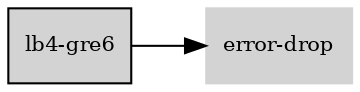 digraph "lb4_gre6_subgraph" {
  rankdir=LR;
  node [shape=box, style=filled, fontsize=10, color=lightgray, fontcolor=black, fillcolor=lightgray];
  "lb4-gre6" [color=black, fontcolor=black, fillcolor=lightgray];
  edge [fontsize=8];
  "lb4-gre6" -> "error-drop";
}
